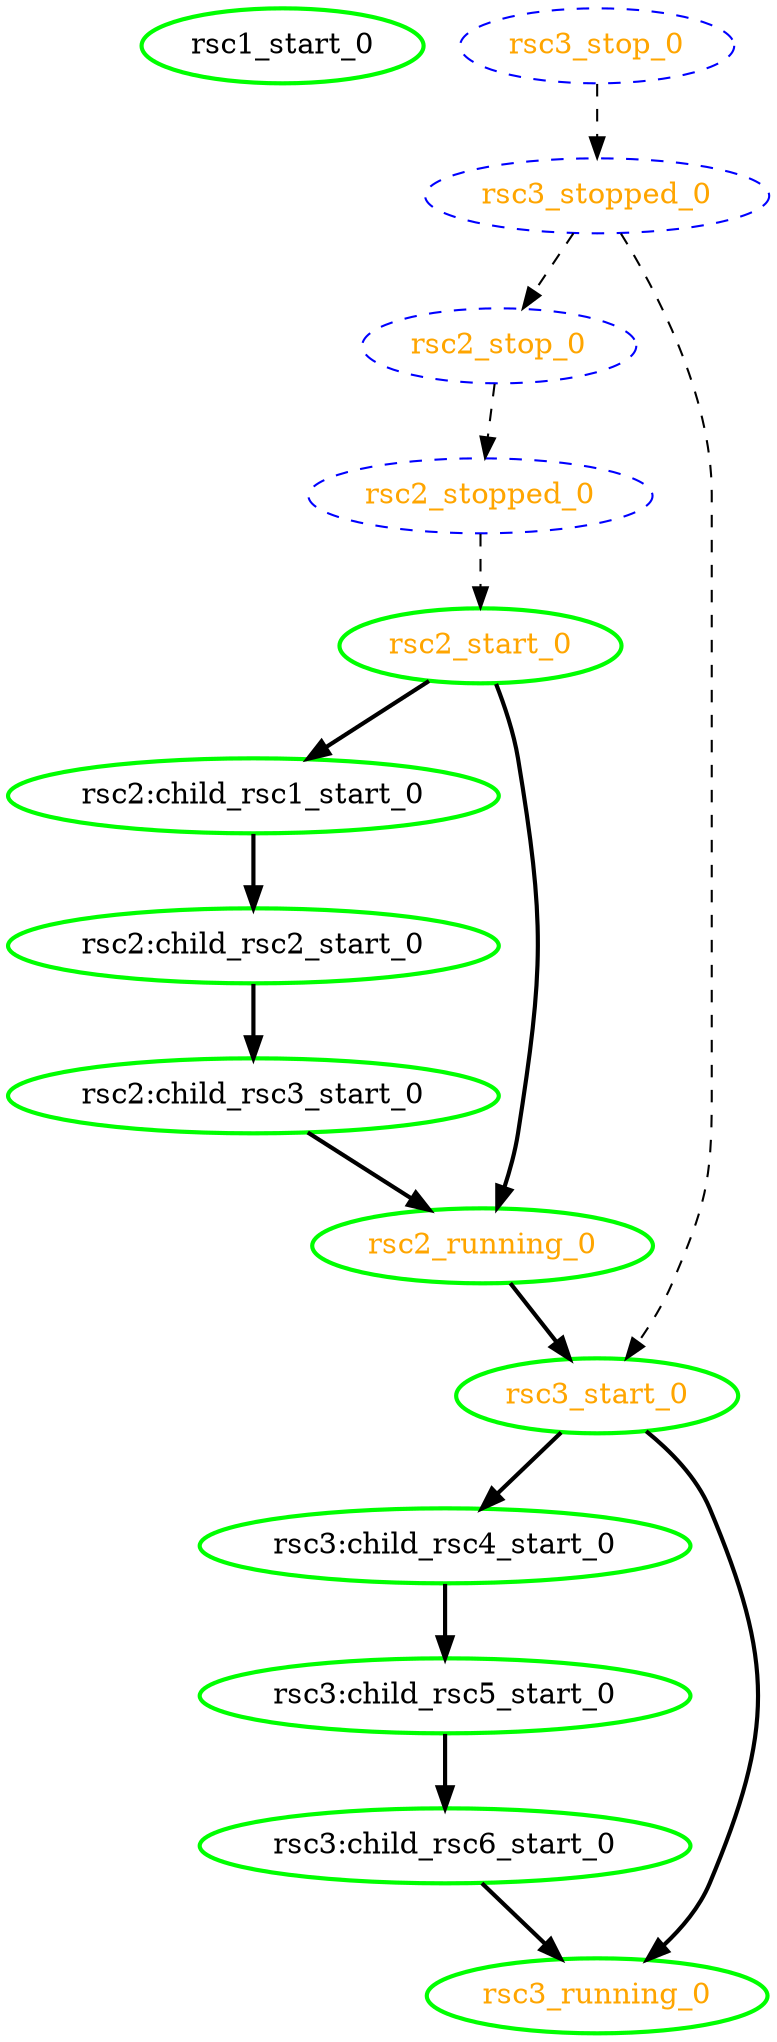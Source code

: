 digraph "g" {
	size = "30,30"
"rsc1_start_0" [ tooltip="node1" style=bold color="green" fontcolor="black" ]
"rsc2:child_rsc1_start_0" [ tooltip="node2" style=bold color="green" fontcolor="black" ]
"rsc2:child_rsc2_start_0" [ tooltip="node2" style=bold color="green" fontcolor="black" ]
"rsc2:child_rsc3_start_0" [ tooltip="node2" style=bold color="green" fontcolor="black" ]
"rsc2_start_0" [ tooltip="" style=bold color="green" fontcolor="orange" ]
"rsc2_running_0" [ tooltip="" style=bold color="green" fontcolor="orange" ]
"rsc2_stop_0" [ style="dashed" color="blue" fontcolor="orange" ]
"rsc2_stopped_0" [ style="dashed" color="blue" fontcolor="orange" ]
"rsc3:child_rsc4_start_0" [ tooltip="node2" style=bold color="green" fontcolor="black" ]
"rsc3:child_rsc5_start_0" [ tooltip="node2" style=bold color="green" fontcolor="black" ]
"rsc3:child_rsc6_start_0" [ tooltip="node2" style=bold color="green" fontcolor="black" ]
"rsc3_start_0" [ tooltip="" style=bold color="green" fontcolor="orange" ]
"rsc3_running_0" [ tooltip="" style=bold color="green" fontcolor="orange" ]
"rsc3_stop_0" [ style="dashed" color="blue" fontcolor="orange" ]
"rsc3_stopped_0" [ style="dashed" color="blue" fontcolor="orange" ]
"rsc2_start_0" -> "rsc2:child_rsc1_start_0" [ style = bold]
"rsc2:child_rsc1_start_0" -> "rsc2:child_rsc2_start_0" [ style = bold]
"rsc2:child_rsc2_start_0" -> "rsc2:child_rsc3_start_0" [ style = bold]
"rsc2_stopped_0" -> "rsc2_start_0" [ style = dashed]
"rsc2:child_rsc3_start_0" -> "rsc2_running_0" [ style = bold]
"rsc2_start_0" -> "rsc2_running_0" [ style = bold]
"rsc3_stopped_0" -> "rsc2_stop_0" [ style = dashed]
"rsc2_stop_0" -> "rsc2_stopped_0" [ style = dashed]
"rsc3_start_0" -> "rsc3:child_rsc4_start_0" [ style = bold]
"rsc3:child_rsc4_start_0" -> "rsc3:child_rsc5_start_0" [ style = bold]
"rsc3:child_rsc5_start_0" -> "rsc3:child_rsc6_start_0" [ style = bold]
"rsc2_running_0" -> "rsc3_start_0" [ style = bold]
"rsc3_stopped_0" -> "rsc3_start_0" [ style = dashed]
"rsc3:child_rsc6_start_0" -> "rsc3_running_0" [ style = bold]
"rsc3_start_0" -> "rsc3_running_0" [ style = bold]
"rsc3_stop_0" -> "rsc3_stopped_0" [ style = dashed]
}
